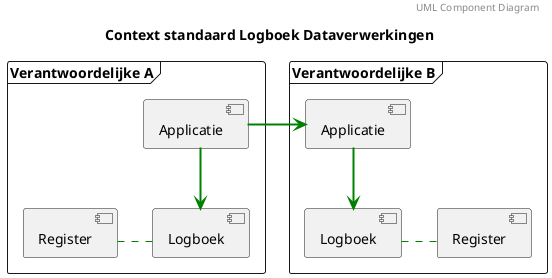 @startuml
header: UML Component Diagram
title Context standaard Logboek Dataverwerkingen

frame "Verantwoordelijke A" {

    component "Logboek" as loggerA
    component "Applicatie" as softwareA
    component "Register" as registerA
}
frame "Verantwoordelijke B" {

    component "Logboek" as loggerB
    component "Applicatie" as softwareB
    component "Register" as registerB
}

loggerA <-[bold,#green]u- softwareA
registerA -[hidden]u- softwareA
registerA -[dashed,#green]r- loggerA

loggerB <-[bold,#green]u- softwareB
registerB -[hidden]u- softwareB
loggerB -[dashed,#green]r- registerB

softwareA -[bold,#green]l-> softwareB

skinparam boxPadding 50
skinparam linetype polyline
skinparam linetype ortho
@enduml

